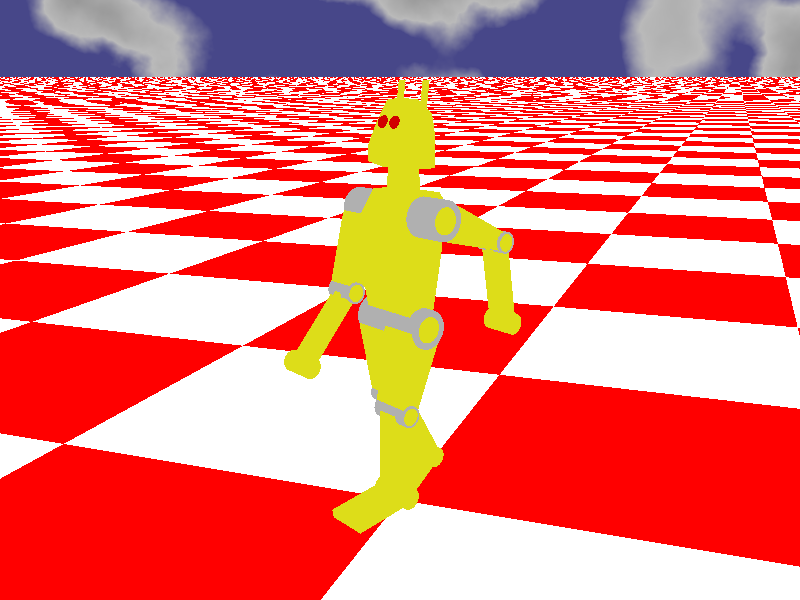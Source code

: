 /*  Robot. POV-object By Robert Brotherus 1994

*/

global_settings {
  assumed_gamma 2
}

#include "colors.inc"
#include "textures.inc"

#declare Head_Rotation = 0;   // Horisontal tilt of head. 0 = forward
#declare Robot_Rotation = 50;  // Horisontal tilt of robot. 0 = -z
#declare Left_Hand_Tilt1 = -70;  // Tilt of joint in shoulder
#declare Left_Hand_Tilt2 = 60;  // Tilt of joint in elbow
#declare Right_Hand_Tilt1 = 20;  // Tilt of joint in shoulder
#declare Right_Hand_Tilt2 = 20;  // Tilt of joint in elbow
#declare Left_Foot_Tilt1 = 15;  // Tilt of joint in hip
#declare Left_Foot_Tilt2 = -15;  // Tilt of joint in knee
#declare Right_Foot_Tilt1 = -5;  // Tilt of joint in hip
#declare Right_Foot_Tilt2 = -25;  // Tilt of joint in knee

camera {
  location < 0, 20, -40 >
  right     x*image_width/image_height
  up < 0, 1, 0 >
  direction < 0, 0, 1.5 >
  look_at < 0, 10, 0 >
}

light_source { < 10, 20, -20 > color Gray80 }
light_source { < -10, 20, -20 > color Gray80 }

sphere { < 0, 0, 0 >, 1
    texture {
        Blue_Sky
        finish { diffuse 0 ambient 1.0 }
        scale 0.1
    }
    scale 10000
}

plane { y, 0
  texture {
    pigment { checker color rgb<1,0,0> color rgb<1,1,1> }
    finish { ambient 0.4 diffuse 0.8 }
    scale 20 rotate y*20
  }
}

#declare Head_part1 = box { < -0.07, 0, -1.3 >, < 0.07, 2, -1.05 > }

#declare Head_part2 =
  box { < -1.1, 0, 0 >, < 1.1, 1, 0.15 > rotate x*20 }

#declare Head = union {
  intersection {
    difference {
      box { < -1, 0, -1.2 >, < 1, 3, 1 > }
      plane { -y, 1 rotate -70*x translate y*7.2 }
      plane { y, 1 rotate 20*x translate y*-1.2 }
      plane { -y, 1 rotate 45*x translate y*4.8 }
      object { Head_part1 }
      object { Head_part1 translate x*0.3}
      object { Head_part1 translate x*-0.3}
      object { Head_part1 translate x*0.6}
      object { Head_part1 translate x*-0.6}
      object { Head_part2 }
      object { Head_part2 translate z*0.3 }
      object { Head_part2 translate z*-0.3 }
      object { Head_part2 translate z*-0.6 }
    }
    cylinder { < -4.5, 0.7, -1.5 >, < -4.5, 0.7, 1.5 >, 5.5 }
    cylinder { < 4.5, 0.7, -1.5 >, < 4.5, 0.7, 1.5 >, 5.5 }
  }
  cylinder { < 0.8, 1.5, 0.3 >, < 0.8, 3.8, 0.6 >, 0.15 }
  cylinder { < -0.8, 1.5, 0.3 >, < -0.8, 3.8, 0.6 >, 0.15 }
  cone { < 0, -1.5, 0 >, 0.8 < 0, 1, 0 >, 0.6 }
  union {
    sphere { < -0.4, 2, -0.75 >, 0.3 }
    sphere { < 0.4, 2, -0.75 >, 0.3 }
    texture {
      pigment { color red 0.8 }
      finish { specular 1 roughness 0.02 reflection 0.4 metallic }
    }
  }
  bounded_by { box { < -1, -1, -1.2 >, < 1, 3.8, 1 > } }
}

#declare Torso = union {
  difference {
    box { < -1.5, 0, -1.2 >, < 1.5, 6, 1.2 > }
    plane { -y, 1 rotate -55*x translate y*8.2 }
    plane { -y, 1 rotate 55*x translate y*9.2 }
    plane { y, 1 rotate 80*x translate z*-1.6 }
    plane { y, 1 rotate -80*x translate z*1.6 }
  }
  // Add some more details to the torso? Button panels?
}

#declare Hand_Width = 1.5;

#declare Hand_End = union {
  cylinder { < -Hand_Width/2, 0, 0 >, < Hand_Width/2, 0, 0 >, 0.5 }
  box { < -Hand_Width/2+0.1, 0, -0.2 >, < Hand_Width/2-0.1, 4, 0.2 > }
  box { < -0.2, 0, -0.4 >, < 0.2, 4, 0.4 > }
  difference {
    cylinder { < -Hand_Width/2, 4, 0 >, < Hand_Width/2, 4, 0 >, 0.5
      texture { Chrome_Texture }
    }
    cylinder { < Hand_Width/2-0.1, 4, 0 >, < Hand_Width/2+0.1, 4, 0 >, 0.4 }
  }
  translate -4*y
}

#declare Hand_Upper = union {
  difference {
    union {
      difference {
	box { < -Hand_Width/2, 0, -0.8 >, < Hand_Width/2-0.1, 4, 0.8 > }
	plane { z, 0 rotate -7*x translate -0.4*z }
	plane { -z, 0 rotate 7*x translate 0.4*z }
      }
      cylinder { < -Hand_Width/2, 4, 0 >, < Hand_Width/2, 4, 0 >, 0.9
	texture { Chrome_Texture }
      }
    }
    cylinder { < Hand_Width/2-0.2, 4, 0 >, < Hand_Width/2+0.1, 4, 0 >, 0.6 }
  }
}

#declare Left_Hand = union {
  object { Hand_Upper }
  object { Hand_End rotate Left_Hand_Tilt2*x }
  translate -4*y
}

#declare Right_Hand = union {
  object { Hand_Upper }
  object { Hand_End rotate Right_Hand_Tilt2*x }
  translate -4*y
}

#declare Foot_Width = 2;

#declare Foot_End = union {
  cylinder { < -Foot_Width/2, 0, 0 >, < Foot_Width/2, 0, 0 >, 0.5 }
  box { < -Foot_Width/2, -0.2, -3 >, < Foot_Width/2, 0.2, 0 > rotate -10*x }
  box { < -Foot_Width/2+0.1, 0, -0.2 >, < Foot_Width/2-0.1, 4, 0.2 > }
  box { < -0.5, 0, -0.6 >, < 0.5, 4, 0.6 > }
  difference {
    cylinder { < -Foot_Width/2, 4, 0 >, < Foot_Width/2, 4, 0 >, 0.5
      texture { Chrome_Texture }
    }
    cylinder { < Foot_Width/2-0.1, 4, 0 >, < Foot_Width/2+0.1, 4, 0 >, 0.4 }
  }
  translate -4*y
}

#declare Foot_Upper = union {
  difference {
    union {
      difference {
	box { < -Foot_Width/2, 0, -1.2 >, < Foot_Width/2-0.1, 4, 1.2 > }
	plane { z, 0 rotate -7*x translate -0.4*z }
	plane { -z, 0 rotate 7*x translate 0.4*z }
      }
      cylinder { < -Foot_Width/2, 4, 0 >, < Foot_Width/2, 4, 0 >, 0.9
	texture { Chrome_Texture }
      }
    }
    cylinder { < Foot_Width/2-0.2, 4, 0 >, < Foot_Width/2+0.1, 4, 0 >, 0.6 }
  }
}

#declare Left_Foot = union {
  object { Foot_Upper }
  object { Foot_End rotate Left_Foot_Tilt2*x }
  translate -4*y
}

#declare Right_Foot = union {
  object { Foot_Upper }
  object { Foot_End rotate Right_Foot_Tilt2*x }
  translate -4*y
}


#declare Robot = union {
  object { Head translate y*10 rotate y*Head_Rotation translate z*0.2 }
  object { Torso translate y*3}
  object { Left_Hand
    rotate Left_Hand_Tilt1*x
    translate < Hand_Width/2+1.5, 8, 0 >
  }
  object { Right_Hand
    rotate Right_Hand_Tilt1*x
    translate < -Hand_Width/2-1.5, 8, 0 >
  }
  object { Left_Foot
    rotate Left_Foot_Tilt1*x
    translate < Foot_Width/2, 3, 0 >
  }
  object { Right_Foot
    rotate Right_Foot_Tilt1*x
    translate < -Foot_Width/2, 3, 0 >
  }
  texture { Gold_Metal }
  translate 6*y
}

object { Robot scale 1 rotate y*Robot_Rotation }